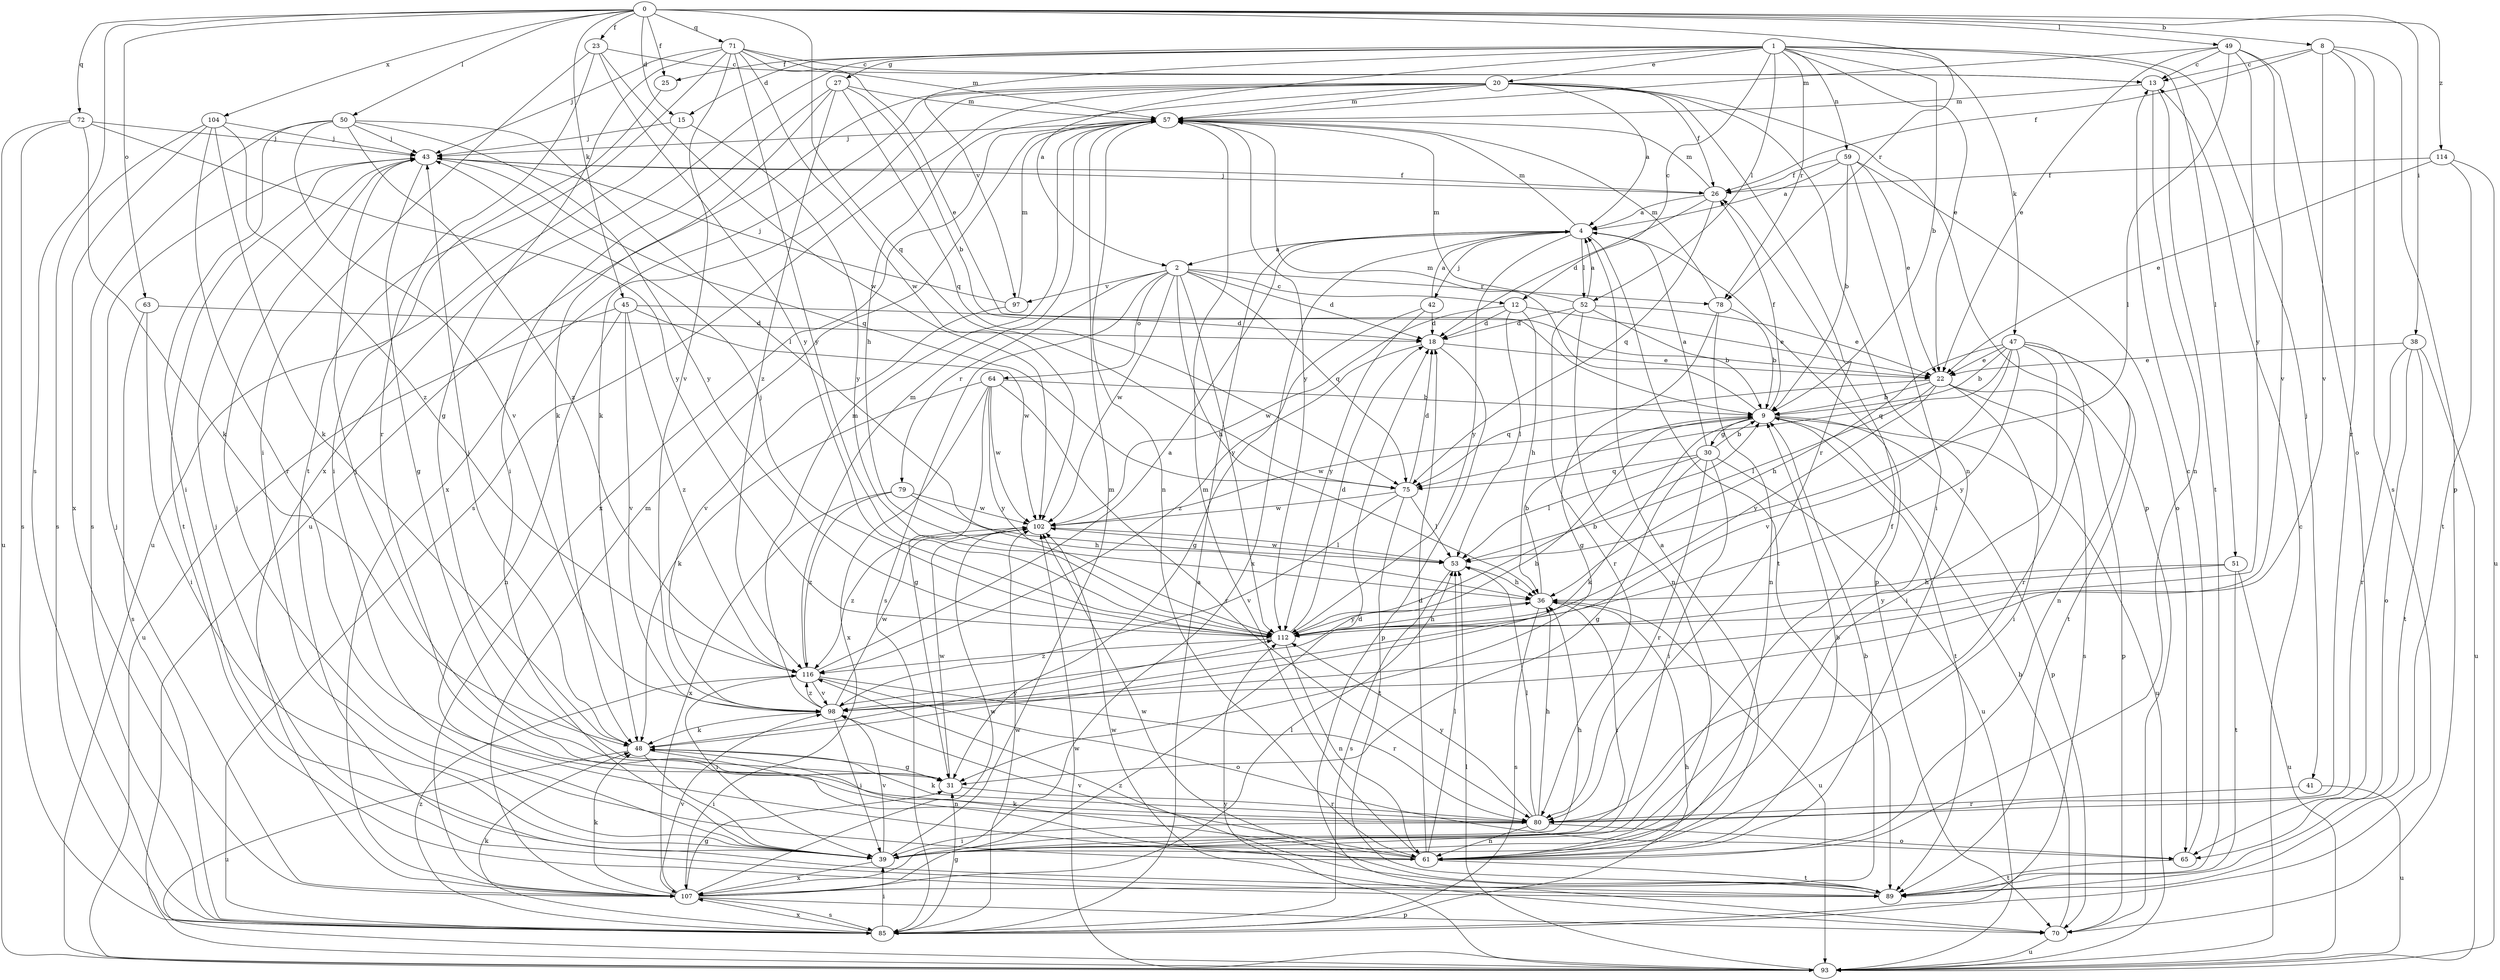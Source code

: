 strict digraph  {
0;
1;
2;
4;
8;
9;
12;
13;
15;
18;
20;
22;
23;
25;
26;
27;
30;
31;
36;
38;
39;
41;
42;
43;
45;
47;
48;
49;
50;
51;
52;
53;
57;
59;
61;
63;
64;
65;
70;
71;
72;
75;
78;
79;
80;
85;
89;
93;
97;
98;
102;
104;
107;
112;
114;
116;
0 -> 8  [label=b];
0 -> 15  [label=d];
0 -> 23  [label=f];
0 -> 25  [label=f];
0 -> 38  [label=i];
0 -> 45  [label=k];
0 -> 49  [label=l];
0 -> 50  [label=l];
0 -> 63  [label=o];
0 -> 71  [label=q];
0 -> 72  [label=q];
0 -> 75  [label=q];
0 -> 78  [label=r];
0 -> 85  [label=s];
0 -> 104  [label=x];
0 -> 114  [label=z];
1 -> 2  [label=a];
1 -> 9  [label=b];
1 -> 12  [label=c];
1 -> 15  [label=d];
1 -> 20  [label=e];
1 -> 22  [label=e];
1 -> 25  [label=f];
1 -> 27  [label=g];
1 -> 41  [label=j];
1 -> 47  [label=k];
1 -> 51  [label=l];
1 -> 52  [label=l];
1 -> 59  [label=n];
1 -> 78  [label=r];
1 -> 97  [label=v];
1 -> 107  [label=x];
2 -> 12  [label=c];
2 -> 18  [label=d];
2 -> 36  [label=h];
2 -> 64  [label=o];
2 -> 75  [label=q];
2 -> 78  [label=r];
2 -> 79  [label=r];
2 -> 85  [label=s];
2 -> 97  [label=v];
2 -> 102  [label=w];
2 -> 112  [label=y];
4 -> 2  [label=a];
4 -> 42  [label=j];
4 -> 52  [label=l];
4 -> 57  [label=m];
4 -> 70  [label=p];
4 -> 89  [label=t];
4 -> 107  [label=x];
4 -> 112  [label=y];
8 -> 13  [label=c];
8 -> 26  [label=f];
8 -> 70  [label=p];
8 -> 80  [label=r];
8 -> 85  [label=s];
8 -> 98  [label=v];
9 -> 26  [label=f];
9 -> 30  [label=g];
9 -> 48  [label=k];
9 -> 57  [label=m];
9 -> 70  [label=p];
9 -> 89  [label=t];
9 -> 93  [label=u];
9 -> 102  [label=w];
12 -> 18  [label=d];
12 -> 22  [label=e];
12 -> 36  [label=h];
12 -> 53  [label=l];
12 -> 102  [label=w];
13 -> 57  [label=m];
13 -> 61  [label=n];
13 -> 89  [label=t];
15 -> 43  [label=j];
15 -> 93  [label=u];
15 -> 112  [label=y];
18 -> 22  [label=e];
18 -> 70  [label=p];
18 -> 116  [label=z];
20 -> 4  [label=a];
20 -> 26  [label=f];
20 -> 36  [label=h];
20 -> 48  [label=k];
20 -> 57  [label=m];
20 -> 61  [label=n];
20 -> 70  [label=p];
20 -> 80  [label=r];
20 -> 85  [label=s];
20 -> 93  [label=u];
20 -> 107  [label=x];
22 -> 9  [label=b];
22 -> 39  [label=i];
22 -> 53  [label=l];
22 -> 70  [label=p];
22 -> 75  [label=q];
22 -> 85  [label=s];
22 -> 112  [label=y];
23 -> 13  [label=c];
23 -> 39  [label=i];
23 -> 80  [label=r];
23 -> 102  [label=w];
23 -> 112  [label=y];
25 -> 39  [label=i];
26 -> 4  [label=a];
26 -> 18  [label=d];
26 -> 43  [label=j];
26 -> 57  [label=m];
26 -> 75  [label=q];
27 -> 9  [label=b];
27 -> 39  [label=i];
27 -> 48  [label=k];
27 -> 57  [label=m];
27 -> 75  [label=q];
27 -> 116  [label=z];
30 -> 4  [label=a];
30 -> 9  [label=b];
30 -> 31  [label=g];
30 -> 39  [label=i];
30 -> 53  [label=l];
30 -> 75  [label=q];
30 -> 80  [label=r];
30 -> 93  [label=u];
31 -> 43  [label=j];
31 -> 80  [label=r];
31 -> 102  [label=w];
36 -> 9  [label=b];
36 -> 39  [label=i];
36 -> 85  [label=s];
36 -> 93  [label=u];
36 -> 112  [label=y];
38 -> 22  [label=e];
38 -> 65  [label=o];
38 -> 80  [label=r];
38 -> 89  [label=t];
38 -> 93  [label=u];
39 -> 26  [label=f];
39 -> 36  [label=h];
39 -> 57  [label=m];
39 -> 98  [label=v];
39 -> 107  [label=x];
41 -> 80  [label=r];
41 -> 93  [label=u];
42 -> 4  [label=a];
42 -> 18  [label=d];
42 -> 31  [label=g];
42 -> 112  [label=y];
43 -> 26  [label=f];
43 -> 31  [label=g];
43 -> 75  [label=q];
43 -> 89  [label=t];
45 -> 18  [label=d];
45 -> 61  [label=n];
45 -> 93  [label=u];
45 -> 98  [label=v];
45 -> 102  [label=w];
45 -> 116  [label=z];
47 -> 9  [label=b];
47 -> 22  [label=e];
47 -> 36  [label=h];
47 -> 39  [label=i];
47 -> 61  [label=n];
47 -> 75  [label=q];
47 -> 80  [label=r];
47 -> 89  [label=t];
47 -> 98  [label=v];
47 -> 112  [label=y];
48 -> 31  [label=g];
48 -> 39  [label=i];
48 -> 43  [label=j];
48 -> 61  [label=n];
48 -> 93  [label=u];
48 -> 112  [label=y];
49 -> 13  [label=c];
49 -> 22  [label=e];
49 -> 53  [label=l];
49 -> 57  [label=m];
49 -> 65  [label=o];
49 -> 98  [label=v];
49 -> 112  [label=y];
50 -> 39  [label=i];
50 -> 43  [label=j];
50 -> 53  [label=l];
50 -> 85  [label=s];
50 -> 98  [label=v];
50 -> 112  [label=y];
50 -> 116  [label=z];
51 -> 36  [label=h];
51 -> 89  [label=t];
51 -> 93  [label=u];
51 -> 112  [label=y];
52 -> 4  [label=a];
52 -> 9  [label=b];
52 -> 18  [label=d];
52 -> 22  [label=e];
52 -> 57  [label=m];
52 -> 61  [label=n];
52 -> 80  [label=r];
53 -> 36  [label=h];
53 -> 85  [label=s];
53 -> 102  [label=w];
57 -> 43  [label=j];
57 -> 61  [label=n];
57 -> 107  [label=x];
57 -> 112  [label=y];
59 -> 4  [label=a];
59 -> 9  [label=b];
59 -> 22  [label=e];
59 -> 26  [label=f];
59 -> 39  [label=i];
59 -> 65  [label=o];
61 -> 4  [label=a];
61 -> 9  [label=b];
61 -> 18  [label=d];
61 -> 43  [label=j];
61 -> 48  [label=k];
61 -> 53  [label=l];
61 -> 57  [label=m];
61 -> 89  [label=t];
61 -> 98  [label=v];
63 -> 18  [label=d];
63 -> 39  [label=i];
63 -> 85  [label=s];
64 -> 9  [label=b];
64 -> 31  [label=g];
64 -> 48  [label=k];
64 -> 80  [label=r];
64 -> 102  [label=w];
64 -> 107  [label=x];
64 -> 112  [label=y];
65 -> 13  [label=c];
65 -> 89  [label=t];
70 -> 9  [label=b];
70 -> 93  [label=u];
70 -> 102  [label=w];
71 -> 13  [label=c];
71 -> 22  [label=e];
71 -> 31  [label=g];
71 -> 43  [label=j];
71 -> 57  [label=m];
71 -> 89  [label=t];
71 -> 98  [label=v];
71 -> 102  [label=w];
71 -> 112  [label=y];
72 -> 43  [label=j];
72 -> 48  [label=k];
72 -> 85  [label=s];
72 -> 93  [label=u];
72 -> 112  [label=y];
75 -> 18  [label=d];
75 -> 53  [label=l];
75 -> 89  [label=t];
75 -> 98  [label=v];
75 -> 102  [label=w];
78 -> 9  [label=b];
78 -> 31  [label=g];
78 -> 57  [label=m];
78 -> 61  [label=n];
79 -> 36  [label=h];
79 -> 102  [label=w];
79 -> 107  [label=x];
79 -> 116  [label=z];
80 -> 36  [label=h];
80 -> 39  [label=i];
80 -> 48  [label=k];
80 -> 53  [label=l];
80 -> 61  [label=n];
80 -> 65  [label=o];
80 -> 112  [label=y];
85 -> 4  [label=a];
85 -> 31  [label=g];
85 -> 36  [label=h];
85 -> 39  [label=i];
85 -> 48  [label=k];
85 -> 102  [label=w];
85 -> 107  [label=x];
85 -> 116  [label=z];
89 -> 43  [label=j];
89 -> 102  [label=w];
89 -> 116  [label=z];
93 -> 13  [label=c];
93 -> 53  [label=l];
93 -> 102  [label=w];
93 -> 112  [label=y];
97 -> 43  [label=j];
97 -> 57  [label=m];
97 -> 98  [label=v];
98 -> 9  [label=b];
98 -> 39  [label=i];
98 -> 48  [label=k];
98 -> 57  [label=m];
98 -> 102  [label=w];
98 -> 116  [label=z];
102 -> 53  [label=l];
102 -> 116  [label=z];
104 -> 43  [label=j];
104 -> 48  [label=k];
104 -> 80  [label=r];
104 -> 85  [label=s];
104 -> 107  [label=x];
104 -> 116  [label=z];
107 -> 9  [label=b];
107 -> 18  [label=d];
107 -> 31  [label=g];
107 -> 43  [label=j];
107 -> 48  [label=k];
107 -> 53  [label=l];
107 -> 57  [label=m];
107 -> 70  [label=p];
107 -> 85  [label=s];
107 -> 98  [label=v];
107 -> 102  [label=w];
112 -> 9  [label=b];
112 -> 18  [label=d];
112 -> 36  [label=h];
112 -> 43  [label=j];
112 -> 61  [label=n];
112 -> 116  [label=z];
114 -> 22  [label=e];
114 -> 26  [label=f];
114 -> 89  [label=t];
114 -> 93  [label=u];
116 -> 4  [label=a];
116 -> 39  [label=i];
116 -> 57  [label=m];
116 -> 65  [label=o];
116 -> 80  [label=r];
116 -> 98  [label=v];
}
